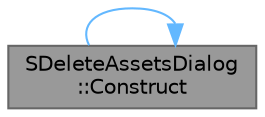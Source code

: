digraph "SDeleteAssetsDialog::Construct"
{
 // INTERACTIVE_SVG=YES
 // LATEX_PDF_SIZE
  bgcolor="transparent";
  edge [fontname=Helvetica,fontsize=10,labelfontname=Helvetica,labelfontsize=10];
  node [fontname=Helvetica,fontsize=10,shape=box,height=0.2,width=0.4];
  rankdir="LR";
  Node1 [id="Node000001",label="SDeleteAssetsDialog\l::Construct",height=0.2,width=0.4,color="gray40", fillcolor="grey60", style="filled", fontcolor="black",tooltip="When specified, the path box will request this fixed size."];
  Node1 -> Node1 [id="edge1_Node000001_Node000001",color="steelblue1",style="solid",tooltip=" "];
}
